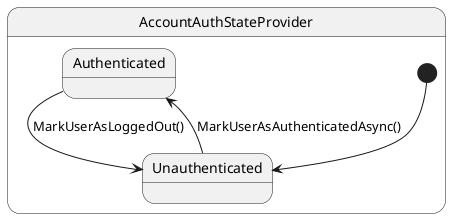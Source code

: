 @startuml user_authentication_state
state "AccountAuthStateProvider" as Authentication {
    state "Unauthenticated" as Unauthenticated
    state "Authenticated" as Authenticated

    [*] --> Unauthenticated
    Unauthenticated --> Authenticated  : MarkUserAsAuthenticatedAsync()
    Authenticated -right-> Unauthenticated : MarkUserAsLoggedOut()
}
@enduml
